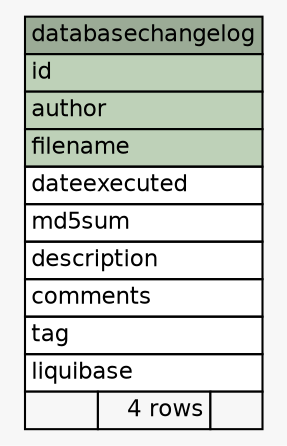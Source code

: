 // dot 2.16.1 on Linux 2.6.24-1-amd64
digraph "databasechangelog" {
  graph [
    rankdir="RL"
    bgcolor="#f7f7f7"
  ];
  node [
    fontname="Helvetica"
    fontsize="11"
    shape="plaintext"
  ];
  edge [
    arrowsize="0.8"
  ];
  "databasechangelog" [
    label=<
    <TABLE BORDER="0" CELLBORDER="1" CELLSPACING="0" BGCOLOR="#ffffff">
      <TR><TD PORT="databasechangelog.heading" COLSPAN="3" BGCOLOR="#9bab96" ALIGN="CENTER">databasechangelog</TD></TR>
      <TR><TD PORT="id" COLSPAN="3" BGCOLOR="#bed1b8" ALIGN="LEFT">id</TD></TR>
      <TR><TD PORT="author" COLSPAN="3" BGCOLOR="#bed1b8" ALIGN="LEFT">author</TD></TR>
      <TR><TD PORT="filename" COLSPAN="3" BGCOLOR="#bed1b8" ALIGN="LEFT">filename</TD></TR>
      <TR><TD PORT="dateexecuted" COLSPAN="3" ALIGN="LEFT">dateexecuted</TD></TR>
      <TR><TD PORT="md5sum" COLSPAN="3" ALIGN="LEFT">md5sum</TD></TR>
      <TR><TD PORT="description" COLSPAN="3" ALIGN="LEFT">description</TD></TR>
      <TR><TD PORT="comments" COLSPAN="3" ALIGN="LEFT">comments</TD></TR>
      <TR><TD PORT="tag" COLSPAN="3" ALIGN="LEFT">tag</TD></TR>
      <TR><TD PORT="liquibase" COLSPAN="3" ALIGN="LEFT">liquibase</TD></TR>
      <TR><TD ALIGN="LEFT" BGCOLOR="#f7f7f7">  </TD><TD ALIGN="RIGHT" BGCOLOR="#f7f7f7">4 rows</TD><TD ALIGN="RIGHT" BGCOLOR="#f7f7f7">  </TD></TR>
    </TABLE>>
    URL="tables/databasechangelog.html#"
    tooltip="databasechangelog"
  ];
}
